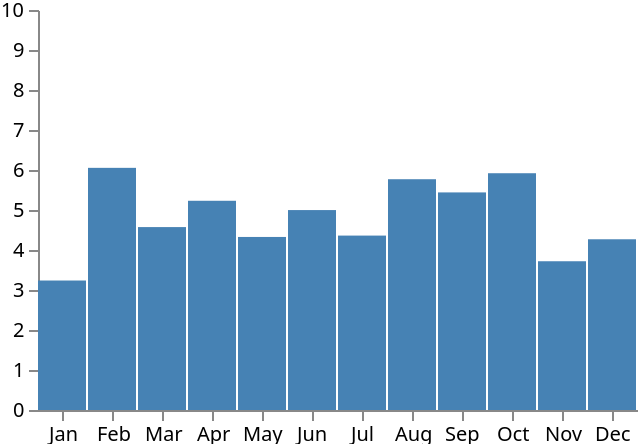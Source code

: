 {
  "$schema": "https://vega.github.io/schema/vega/v6.json",
  "description": "A hypothetical outcome plot that uses animated samples to convey uncertainty.",
  "width": 300,
  "height": 200,

  "signals": [
    { "name": "baseline", "value": 5 },
    {
      "name": "noise", "value": 2,
      "bind": {"input": "range", "min": 0, "max": 4, "step": 0.1}
    },
    {
      "name": "trend", "value": 0,
      "bind": {"input": "range", "min": -1, "max": 1, "step": 0.1}
    },
    {
      "name": "sample", "value": 1,
      "on": [
        {
          "events": "timer{1000}",
          "update": "1 + ((sample + 1) % 3)"
        }
      ]
    }
  ],

  "data": [
    {
      "name": "steps",
      "transform": [
        {
          "type": "sequence",
          "start": 0, "stop": 12, "step": 1
        },
        {
          "type": "formula", "as": "month",
          "expr": "timeFormat(datetime(2015, datum.data, 1), '%b')"
        },
        {
          "type": "formula", "as": "value",
          "expr": "clamp(sample && (baseline - 0.5 * trend * (5.5 - datum.data) + noise * (2 * random() - 1)), 0, 10)"
        }
      ]
    }
  ],

  "scales": [
    {
      "name": "xscale", "type": "band",
      "domain": {"data": "steps", "field": "month"},
      "range": "width"
    },
    {
      "name": "yscale", "type": "linear",
      "domain": [0, 10],
      "range": "height"
    }
  ],

  "axes": [
    {"orient": "left", "scale": "yscale"},
    {"orient": "bottom", "scale": "xscale"}
  ],

  "marks": [
    {
      "type": "rect",
      "from": {"data": "steps"},
      "encode":{
        "enter": {
          "x": {"scale": "xscale", "field": "month"},
          "width": {"scale": "xscale", "band": 1, "offset": -1},
          "fill": {"value": "steelblue"}
        },
        "update": {
          "y": {"scale": "yscale", "field": "value"},
          "y2": {"scale": "yscale", "value": 0}
        }
      }
    }
  ]
}
